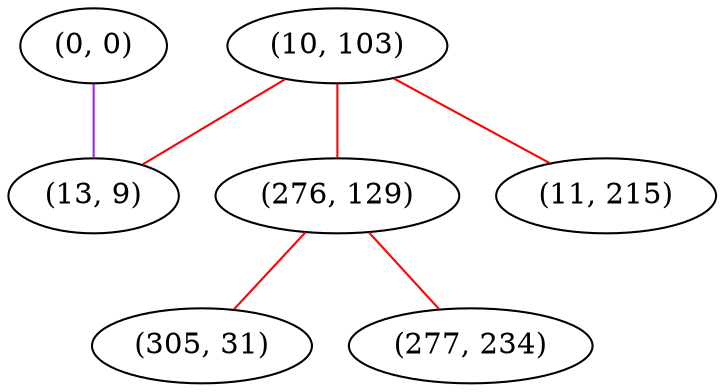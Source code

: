 graph "" {
"(0, 0)";
"(10, 103)";
"(276, 129)";
"(305, 31)";
"(11, 215)";
"(277, 234)";
"(13, 9)";
"(0, 0)" -- "(13, 9)"  [color=purple, key=0, weight=4];
"(10, 103)" -- "(11, 215)"  [color=red, key=0, weight=1];
"(10, 103)" -- "(276, 129)"  [color=red, key=0, weight=1];
"(10, 103)" -- "(13, 9)"  [color=red, key=0, weight=1];
"(276, 129)" -- "(277, 234)"  [color=red, key=0, weight=1];
"(276, 129)" -- "(305, 31)"  [color=red, key=0, weight=1];
}
